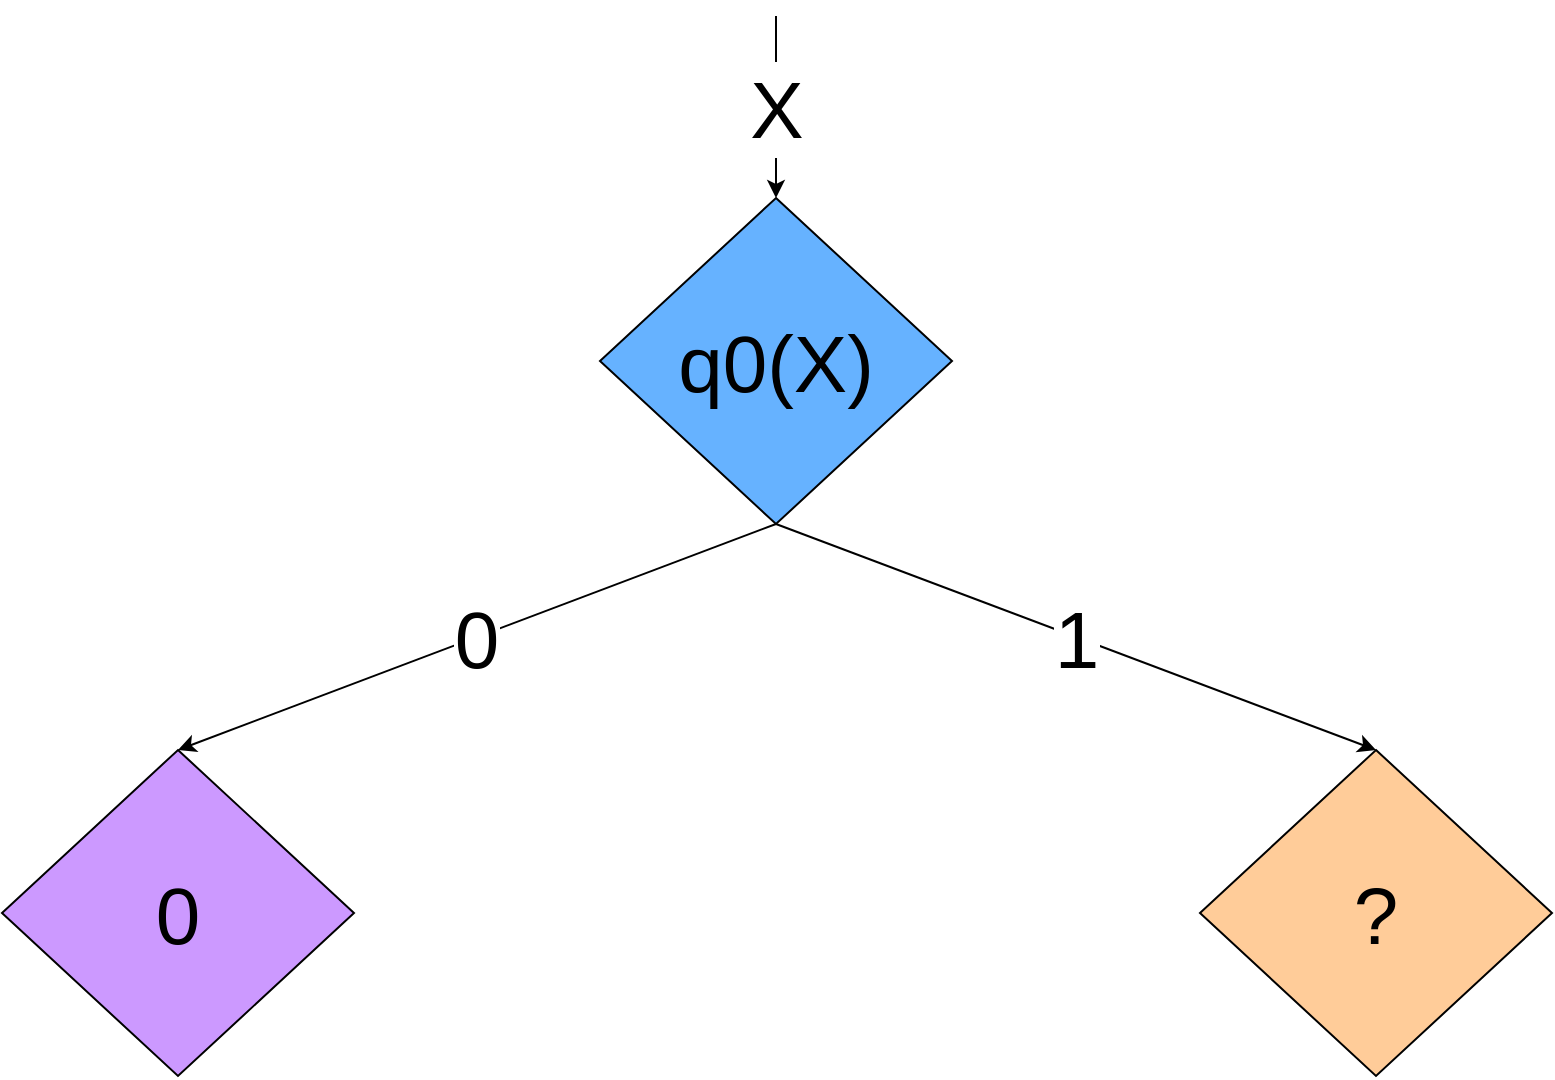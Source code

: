 <mxfile>
    <diagram id="jTH4RjyvMY3KB1mQY_Vs" name="Page-1">
        <mxGraphModel dx="1129" dy="1793" grid="0" gridSize="10" guides="1" tooltips="1" connect="1" arrows="1" fold="1" page="0" pageScale="1" pageWidth="827" pageHeight="1169" math="0" shadow="0">
            <root>
                <mxCell id="0"/>
                <mxCell id="1" parent="0"/>
                <mxCell id="25" value="0" style="edgeStyle=none;html=1;exitX=0.5;exitY=1;exitDx=0;exitDy=0;entryX=0.5;entryY=0;entryDx=0;entryDy=0;fontSize=40;" edge="1" parent="1" source="22" target="35">
                    <mxGeometry relative="1" as="geometry">
                        <mxPoint x="106" y="438" as="targetPoint"/>
                    </mxGeometry>
                </mxCell>
                <mxCell id="26" value="1" style="edgeStyle=none;html=1;exitX=0.5;exitY=1;exitDx=0;exitDy=0;entryX=0.5;entryY=0;entryDx=0;entryDy=0;fontSize=40;" edge="1" parent="1" source="22">
                    <mxGeometry relative="1" as="geometry">
                        <mxPoint x="706" y="438" as="targetPoint"/>
                    </mxGeometry>
                </mxCell>
                <mxCell id="37" value="X" style="edgeStyle=none;html=1;exitX=0.5;exitY=0;exitDx=0;exitDy=0;startArrow=classic;startFill=1;endArrow=none;endFill=0;fontSize=40;" edge="1" parent="1" source="22">
                    <mxGeometry relative="1" as="geometry">
                        <mxPoint x="406" y="71.019" as="targetPoint"/>
                    </mxGeometry>
                </mxCell>
                <mxCell id="22" value="q0(X)" style="rhombus;whiteSpace=wrap;html=1;fontSize=40;fillColor=#66B2FF;" vertex="1" parent="1">
                    <mxGeometry x="318" y="162" width="176" height="163" as="geometry"/>
                </mxCell>
                <mxCell id="35" value="0" style="rhombus;whiteSpace=wrap;html=1;fontSize=40;fillColor=#CC99FF;" vertex="1" parent="1">
                    <mxGeometry x="19" y="438" width="176" height="163" as="geometry"/>
                </mxCell>
                <mxCell id="38" value="?" style="rhombus;whiteSpace=wrap;html=1;fontSize=40;fillColor=#FFCC99;" vertex="1" parent="1">
                    <mxGeometry x="618" y="438" width="176" height="163" as="geometry"/>
                </mxCell>
            </root>
        </mxGraphModel>
    </diagram>
</mxfile>